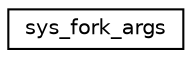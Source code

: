 digraph "Graphical Class Hierarchy"
{
 // LATEX_PDF_SIZE
  edge [fontname="Helvetica",fontsize="10",labelfontname="Helvetica",labelfontsize="10"];
  node [fontname="Helvetica",fontsize="10",shape=record];
  rankdir="LR";
  Node0 [label="sys_fork_args",height=0.2,width=0.4,color="black", fillcolor="white", style="filled",URL="$structsys__fork__args.html",tooltip=" "];
}
